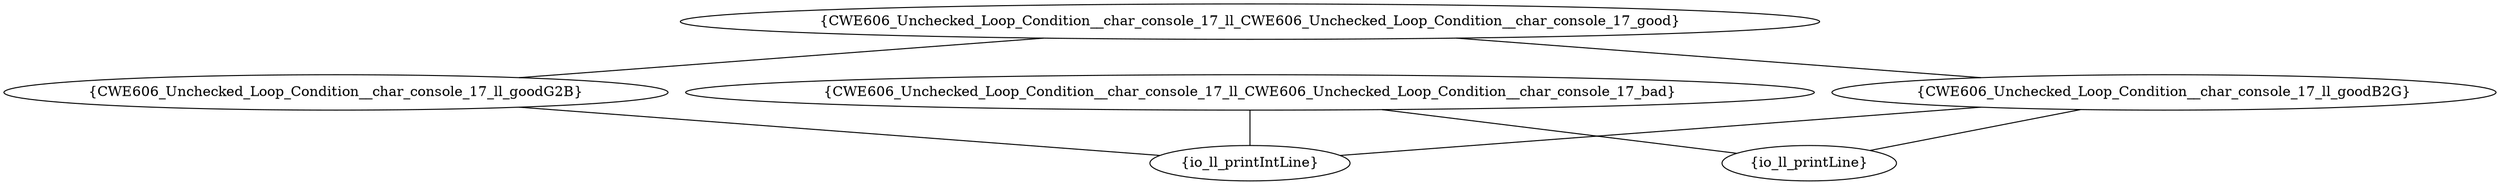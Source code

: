 graph "cg graph" {
CWE606_Unchecked_Loop_Condition__char_console_17_ll_CWE606_Unchecked_Loop_Condition__char_console_17_bad [label="{CWE606_Unchecked_Loop_Condition__char_console_17_ll_CWE606_Unchecked_Loop_Condition__char_console_17_bad}"];
io_ll_printLine [label="{io_ll_printLine}"];
io_ll_printIntLine [label="{io_ll_printIntLine}"];
CWE606_Unchecked_Loop_Condition__char_console_17_ll_CWE606_Unchecked_Loop_Condition__char_console_17_good [label="{CWE606_Unchecked_Loop_Condition__char_console_17_ll_CWE606_Unchecked_Loop_Condition__char_console_17_good}"];
CWE606_Unchecked_Loop_Condition__char_console_17_ll_goodB2G [label="{CWE606_Unchecked_Loop_Condition__char_console_17_ll_goodB2G}"];
CWE606_Unchecked_Loop_Condition__char_console_17_ll_goodG2B [label="{CWE606_Unchecked_Loop_Condition__char_console_17_ll_goodG2B}"];
CWE606_Unchecked_Loop_Condition__char_console_17_ll_CWE606_Unchecked_Loop_Condition__char_console_17_bad -- io_ll_printLine;
CWE606_Unchecked_Loop_Condition__char_console_17_ll_CWE606_Unchecked_Loop_Condition__char_console_17_bad -- io_ll_printIntLine;
CWE606_Unchecked_Loop_Condition__char_console_17_ll_CWE606_Unchecked_Loop_Condition__char_console_17_good -- CWE606_Unchecked_Loop_Condition__char_console_17_ll_goodB2G;
CWE606_Unchecked_Loop_Condition__char_console_17_ll_CWE606_Unchecked_Loop_Condition__char_console_17_good -- CWE606_Unchecked_Loop_Condition__char_console_17_ll_goodG2B;
CWE606_Unchecked_Loop_Condition__char_console_17_ll_goodG2B -- io_ll_printIntLine;
CWE606_Unchecked_Loop_Condition__char_console_17_ll_goodB2G -- io_ll_printLine;
CWE606_Unchecked_Loop_Condition__char_console_17_ll_goodB2G -- io_ll_printIntLine;
}
